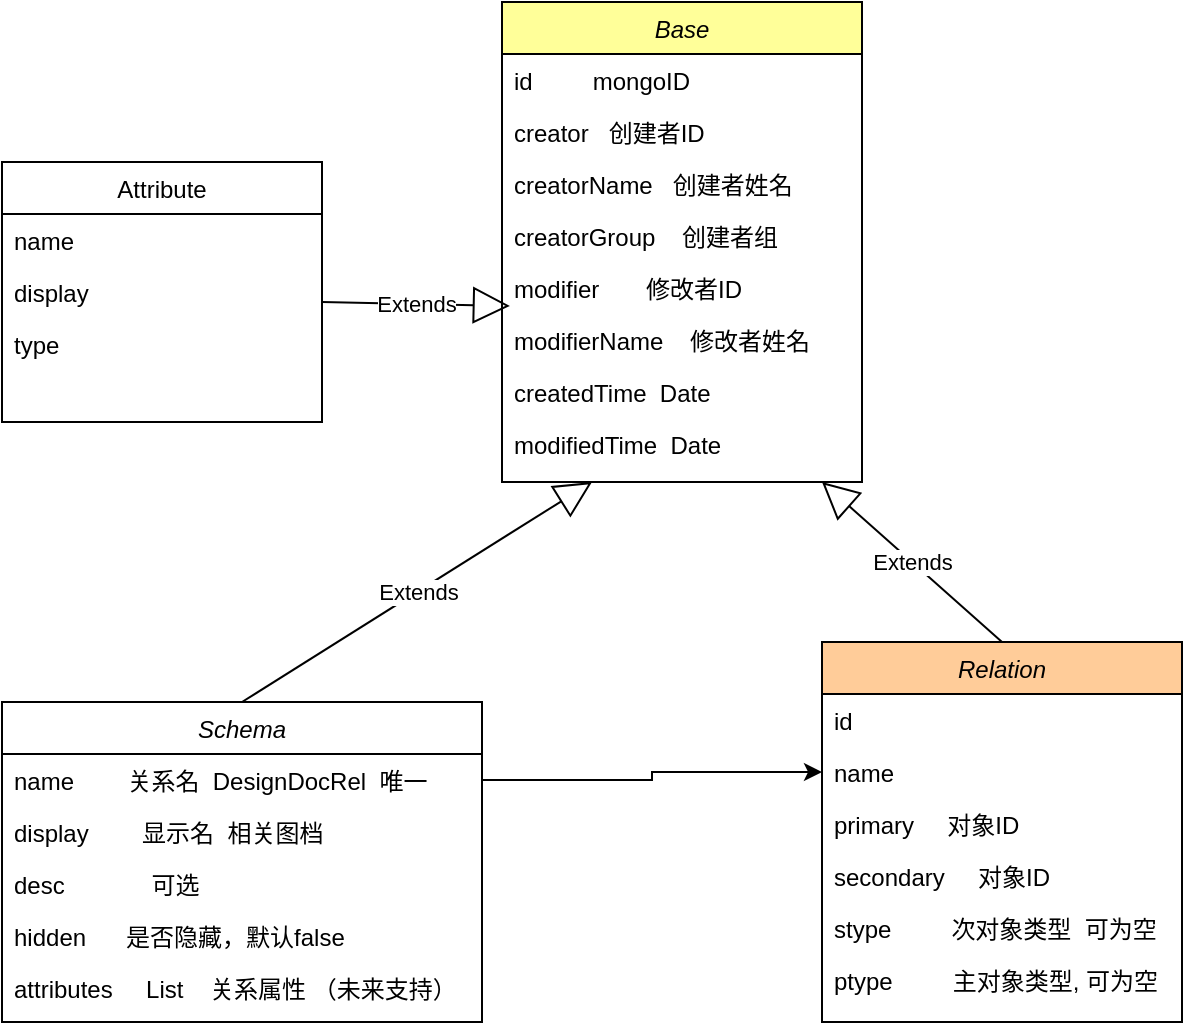 <mxfile version="20.6.0" type="github">
  <diagram id="C5RBs43oDa-KdzZeNtuy" name="Page-1">
    <mxGraphModel dx="807" dy="1856" grid="1" gridSize="10" guides="1" tooltips="1" connect="1" arrows="1" fold="1" page="1" pageScale="1" pageWidth="827" pageHeight="1169" math="0" shadow="0">
      <root>
        <mxCell id="WIyWlLk6GJQsqaUBKTNV-0" />
        <mxCell id="WIyWlLk6GJQsqaUBKTNV-1" parent="WIyWlLk6GJQsqaUBKTNV-0" />
        <mxCell id="zkfFHV4jXpPFQw0GAbJ--0" value="Schema" style="swimlane;fontStyle=2;align=center;verticalAlign=top;childLayout=stackLayout;horizontal=1;startSize=26;horizontalStack=0;resizeParent=1;resizeLast=0;collapsible=1;marginBottom=0;rounded=0;shadow=0;strokeWidth=1;" parent="WIyWlLk6GJQsqaUBKTNV-1" vertex="1">
          <mxGeometry x="130" y="-300" width="240" height="160" as="geometry">
            <mxRectangle x="230" y="140" width="160" height="26" as="alternateBounds" />
          </mxGeometry>
        </mxCell>
        <mxCell id="Ntk3u7nzazjGvNbM0Od8-28" value="Extends" style="endArrow=block;endSize=16;endFill=0;html=1;rounded=0;entryX=0.25;entryY=1;entryDx=0;entryDy=0;" edge="1" parent="zkfFHV4jXpPFQw0GAbJ--0" target="Ntk3u7nzazjGvNbM0Od8-8">
          <mxGeometry width="160" relative="1" as="geometry">
            <mxPoint x="120" as="sourcePoint" />
            <mxPoint x="280" as="targetPoint" />
          </mxGeometry>
        </mxCell>
        <mxCell id="zkfFHV4jXpPFQw0GAbJ--1" value="name        关系名  DesignDocRel  唯一" style="text;align=left;verticalAlign=top;spacingLeft=4;spacingRight=4;overflow=hidden;rotatable=0;points=[[0,0.5],[1,0.5]];portConstraint=eastwest;" parent="zkfFHV4jXpPFQw0GAbJ--0" vertex="1">
          <mxGeometry y="26" width="240" height="26" as="geometry" />
        </mxCell>
        <mxCell id="zkfFHV4jXpPFQw0GAbJ--2" value="display        显示名  相关图档" style="text;align=left;verticalAlign=top;spacingLeft=4;spacingRight=4;overflow=hidden;rotatable=0;points=[[0,0.5],[1,0.5]];portConstraint=eastwest;rounded=0;shadow=0;html=0;" parent="zkfFHV4jXpPFQw0GAbJ--0" vertex="1">
          <mxGeometry y="52" width="240" height="26" as="geometry" />
        </mxCell>
        <mxCell id="Ntk3u7nzazjGvNbM0Od8-3" value="desc             可选" style="text;align=left;verticalAlign=top;spacingLeft=4;spacingRight=4;overflow=hidden;rotatable=0;points=[[0,0.5],[1,0.5]];portConstraint=eastwest;rounded=0;shadow=0;html=0;" vertex="1" parent="zkfFHV4jXpPFQw0GAbJ--0">
          <mxGeometry y="78" width="240" height="26" as="geometry" />
        </mxCell>
        <mxCell id="zkfFHV4jXpPFQw0GAbJ--3" value="hidden      是否隐藏，默认false" style="text;align=left;verticalAlign=top;spacingLeft=4;spacingRight=4;overflow=hidden;rotatable=0;points=[[0,0.5],[1,0.5]];portConstraint=eastwest;rounded=0;shadow=0;html=0;" parent="zkfFHV4jXpPFQw0GAbJ--0" vertex="1">
          <mxGeometry y="104" width="240" height="26" as="geometry" />
        </mxCell>
        <mxCell id="Ntk3u7nzazjGvNbM0Od8-19" value="attributes     List    关系属性 （未来支持）" style="text;align=left;verticalAlign=top;spacingLeft=4;spacingRight=4;overflow=hidden;rotatable=0;points=[[0,0.5],[1,0.5]];portConstraint=eastwest;rounded=0;shadow=0;html=0;" vertex="1" parent="zkfFHV4jXpPFQw0GAbJ--0">
          <mxGeometry y="130" width="240" height="26" as="geometry" />
        </mxCell>
        <mxCell id="zkfFHV4jXpPFQw0GAbJ--17" value="Attribute" style="swimlane;fontStyle=0;align=center;verticalAlign=top;childLayout=stackLayout;horizontal=1;startSize=26;horizontalStack=0;resizeParent=1;resizeLast=0;collapsible=1;marginBottom=0;rounded=0;shadow=0;strokeWidth=1;" parent="WIyWlLk6GJQsqaUBKTNV-1" vertex="1">
          <mxGeometry x="130" y="-570" width="160" height="130" as="geometry">
            <mxRectangle x="550" y="140" width="160" height="26" as="alternateBounds" />
          </mxGeometry>
        </mxCell>
        <mxCell id="Ntk3u7nzazjGvNbM0Od8-24" value="name" style="text;align=left;verticalAlign=top;spacingLeft=4;spacingRight=4;overflow=hidden;rotatable=0;points=[[0,0.5],[1,0.5]];portConstraint=eastwest;" vertex="1" parent="zkfFHV4jXpPFQw0GAbJ--17">
          <mxGeometry y="26" width="160" height="26" as="geometry" />
        </mxCell>
        <mxCell id="zkfFHV4jXpPFQw0GAbJ--19" value="display" style="text;align=left;verticalAlign=top;spacingLeft=4;spacingRight=4;overflow=hidden;rotatable=0;points=[[0,0.5],[1,0.5]];portConstraint=eastwest;rounded=0;shadow=0;html=0;" parent="zkfFHV4jXpPFQw0GAbJ--17" vertex="1">
          <mxGeometry y="52" width="160" height="26" as="geometry" />
        </mxCell>
        <mxCell id="zkfFHV4jXpPFQw0GAbJ--20" value="type" style="text;align=left;verticalAlign=top;spacingLeft=4;spacingRight=4;overflow=hidden;rotatable=0;points=[[0,0.5],[1,0.5]];portConstraint=eastwest;rounded=0;shadow=0;html=0;" parent="zkfFHV4jXpPFQw0GAbJ--17" vertex="1">
          <mxGeometry y="78" width="160" height="26" as="geometry" />
        </mxCell>
        <mxCell id="Ntk3u7nzazjGvNbM0Od8-0" value="Relation&#xa;" style="swimlane;fontStyle=2;align=center;verticalAlign=top;childLayout=stackLayout;horizontal=1;startSize=26;horizontalStack=0;resizeParent=1;resizeLast=0;collapsible=1;marginBottom=0;rounded=0;shadow=0;strokeWidth=1;fillColor=#FFCC99;" vertex="1" parent="WIyWlLk6GJQsqaUBKTNV-1">
          <mxGeometry x="540" y="-330" width="180" height="190" as="geometry">
            <mxRectangle x="230" y="140" width="160" height="26" as="alternateBounds" />
          </mxGeometry>
        </mxCell>
        <mxCell id="Ntk3u7nzazjGvNbM0Od8-1" value="id" style="text;align=left;verticalAlign=top;spacingLeft=4;spacingRight=4;overflow=hidden;rotatable=0;points=[[0,0.5],[1,0.5]];portConstraint=eastwest;rounded=0;shadow=0;html=0;" vertex="1" parent="Ntk3u7nzazjGvNbM0Od8-0">
          <mxGeometry y="26" width="180" height="26" as="geometry" />
        </mxCell>
        <mxCell id="Ntk3u7nzazjGvNbM0Od8-2" value="name" style="text;align=left;verticalAlign=top;spacingLeft=4;spacingRight=4;overflow=hidden;rotatable=0;points=[[0,0.5],[1,0.5]];portConstraint=eastwest;" vertex="1" parent="Ntk3u7nzazjGvNbM0Od8-0">
          <mxGeometry y="52" width="180" height="26" as="geometry" />
        </mxCell>
        <mxCell id="Ntk3u7nzazjGvNbM0Od8-17" value="primary     对象ID" style="text;align=left;verticalAlign=top;spacingLeft=4;spacingRight=4;overflow=hidden;rotatable=0;points=[[0,0.5],[1,0.5]];portConstraint=eastwest;rounded=0;shadow=0;html=0;" vertex="1" parent="Ntk3u7nzazjGvNbM0Od8-0">
          <mxGeometry y="78" width="180" height="26" as="geometry" />
        </mxCell>
        <mxCell id="Ntk3u7nzazjGvNbM0Od8-18" value="secondary     对象ID" style="text;align=left;verticalAlign=top;spacingLeft=4;spacingRight=4;overflow=hidden;rotatable=0;points=[[0,0.5],[1,0.5]];portConstraint=eastwest;rounded=0;shadow=0;html=0;" vertex="1" parent="Ntk3u7nzazjGvNbM0Od8-0">
          <mxGeometry y="104" width="180" height="26" as="geometry" />
        </mxCell>
        <mxCell id="Ntk3u7nzazjGvNbM0Od8-21" value="stype         次对象类型  可为空" style="text;align=left;verticalAlign=top;spacingLeft=4;spacingRight=4;overflow=hidden;rotatable=0;points=[[0,0.5],[1,0.5]];portConstraint=eastwest;rounded=0;shadow=0;html=0;" vertex="1" parent="Ntk3u7nzazjGvNbM0Od8-0">
          <mxGeometry y="130" width="180" height="26" as="geometry" />
        </mxCell>
        <mxCell id="Ntk3u7nzazjGvNbM0Od8-20" value="ptype         主对象类型, 可为空" style="text;align=left;verticalAlign=top;spacingLeft=4;spacingRight=4;overflow=hidden;rotatable=0;points=[[0,0.5],[1,0.5]];portConstraint=eastwest;rounded=0;shadow=0;html=0;" vertex="1" parent="Ntk3u7nzazjGvNbM0Od8-0">
          <mxGeometry y="156" width="180" height="26" as="geometry" />
        </mxCell>
        <mxCell id="Ntk3u7nzazjGvNbM0Od8-8" value="Base" style="swimlane;fontStyle=2;align=center;verticalAlign=top;childLayout=stackLayout;horizontal=1;startSize=26;horizontalStack=0;resizeParent=1;resizeLast=0;collapsible=1;marginBottom=0;rounded=0;shadow=0;strokeWidth=1;fillColor=#FFFF99;" vertex="1" parent="WIyWlLk6GJQsqaUBKTNV-1">
          <mxGeometry x="380" y="-650" width="180" height="240" as="geometry">
            <mxRectangle x="230" y="140" width="160" height="26" as="alternateBounds" />
          </mxGeometry>
        </mxCell>
        <mxCell id="Ntk3u7nzazjGvNbM0Od8-9" value="id         mongoID" style="text;align=left;verticalAlign=top;spacingLeft=4;spacingRight=4;overflow=hidden;rotatable=0;points=[[0,0.5],[1,0.5]];portConstraint=eastwest;rounded=0;shadow=0;html=0;" vertex="1" parent="Ntk3u7nzazjGvNbM0Od8-8">
          <mxGeometry y="26" width="180" height="26" as="geometry" />
        </mxCell>
        <mxCell id="Ntk3u7nzazjGvNbM0Od8-10" value="creator   创建者ID" style="text;align=left;verticalAlign=top;spacingLeft=4;spacingRight=4;overflow=hidden;rotatable=0;points=[[0,0.5],[1,0.5]];portConstraint=eastwest;rounded=0;shadow=0;html=0;" vertex="1" parent="Ntk3u7nzazjGvNbM0Od8-8">
          <mxGeometry y="52" width="180" height="26" as="geometry" />
        </mxCell>
        <mxCell id="Ntk3u7nzazjGvNbM0Od8-11" value="creatorName   创建者姓名" style="text;align=left;verticalAlign=top;spacingLeft=4;spacingRight=4;overflow=hidden;rotatable=0;points=[[0,0.5],[1,0.5]];portConstraint=eastwest;rounded=0;shadow=0;html=0;" vertex="1" parent="Ntk3u7nzazjGvNbM0Od8-8">
          <mxGeometry y="78" width="180" height="26" as="geometry" />
        </mxCell>
        <mxCell id="Ntk3u7nzazjGvNbM0Od8-12" value="creatorGroup    创建者组" style="text;align=left;verticalAlign=top;spacingLeft=4;spacingRight=4;overflow=hidden;rotatable=0;points=[[0,0.5],[1,0.5]];portConstraint=eastwest;rounded=0;shadow=0;html=0;" vertex="1" parent="Ntk3u7nzazjGvNbM0Od8-8">
          <mxGeometry y="104" width="180" height="26" as="geometry" />
        </mxCell>
        <mxCell id="Ntk3u7nzazjGvNbM0Od8-13" value="modifier       修改者ID" style="text;align=left;verticalAlign=top;spacingLeft=4;spacingRight=4;overflow=hidden;rotatable=0;points=[[0,0.5],[1,0.5]];portConstraint=eastwest;rounded=0;shadow=0;html=0;" vertex="1" parent="Ntk3u7nzazjGvNbM0Od8-8">
          <mxGeometry y="130" width="180" height="26" as="geometry" />
        </mxCell>
        <mxCell id="Ntk3u7nzazjGvNbM0Od8-14" value="modifierName    修改者姓名" style="text;align=left;verticalAlign=top;spacingLeft=4;spacingRight=4;overflow=hidden;rotatable=0;points=[[0,0.5],[1,0.5]];portConstraint=eastwest;rounded=0;shadow=0;html=0;" vertex="1" parent="Ntk3u7nzazjGvNbM0Od8-8">
          <mxGeometry y="156" width="180" height="26" as="geometry" />
        </mxCell>
        <mxCell id="Ntk3u7nzazjGvNbM0Od8-15" value="createdTime  Date&#xa;" style="text;align=left;verticalAlign=top;spacingLeft=4;spacingRight=4;overflow=hidden;rotatable=0;points=[[0,0.5],[1,0.5]];portConstraint=eastwest;rounded=0;shadow=0;html=0;" vertex="1" parent="Ntk3u7nzazjGvNbM0Od8-8">
          <mxGeometry y="182" width="180" height="26" as="geometry" />
        </mxCell>
        <mxCell id="Ntk3u7nzazjGvNbM0Od8-16" value="modifiedTime  Date" style="text;align=left;verticalAlign=top;spacingLeft=4;spacingRight=4;overflow=hidden;rotatable=0;points=[[0,0.5],[1,0.5]];portConstraint=eastwest;rounded=0;shadow=0;html=0;" vertex="1" parent="Ntk3u7nzazjGvNbM0Od8-8">
          <mxGeometry y="208" width="180" height="26" as="geometry" />
        </mxCell>
        <mxCell id="Ntk3u7nzazjGvNbM0Od8-22" style="edgeStyle=orthogonalEdgeStyle;rounded=0;orthogonalLoop=1;jettySize=auto;html=1;exitX=1;exitY=0.5;exitDx=0;exitDy=0;entryX=0;entryY=0.5;entryDx=0;entryDy=0;" edge="1" parent="WIyWlLk6GJQsqaUBKTNV-1" source="zkfFHV4jXpPFQw0GAbJ--1" target="Ntk3u7nzazjGvNbM0Od8-2">
          <mxGeometry relative="1" as="geometry" />
        </mxCell>
        <mxCell id="Ntk3u7nzazjGvNbM0Od8-27" value="Extends" style="endArrow=block;endSize=16;endFill=0;html=1;rounded=0;entryX=0.022;entryY=-0.154;entryDx=0;entryDy=0;entryPerimeter=0;" edge="1" parent="WIyWlLk6GJQsqaUBKTNV-1" target="Ntk3u7nzazjGvNbM0Od8-14">
          <mxGeometry width="160" relative="1" as="geometry">
            <mxPoint x="290" y="-500" as="sourcePoint" />
            <mxPoint x="450" y="-500" as="targetPoint" />
          </mxGeometry>
        </mxCell>
        <mxCell id="Ntk3u7nzazjGvNbM0Od8-29" value="Extends" style="endArrow=block;endSize=16;endFill=0;html=1;rounded=0;exitX=0.5;exitY=0;exitDx=0;exitDy=0;" edge="1" parent="WIyWlLk6GJQsqaUBKTNV-1" source="Ntk3u7nzazjGvNbM0Od8-0">
          <mxGeometry width="160" relative="1" as="geometry">
            <mxPoint x="260" y="-290" as="sourcePoint" />
            <mxPoint x="540" y="-410" as="targetPoint" />
          </mxGeometry>
        </mxCell>
      </root>
    </mxGraphModel>
  </diagram>
</mxfile>
